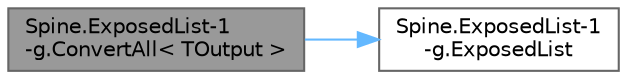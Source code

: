 digraph "Spine.ExposedList-1-g.ConvertAll&lt; TOutput &gt;"
{
 // LATEX_PDF_SIZE
  bgcolor="transparent";
  edge [fontname=Helvetica,fontsize=10,labelfontname=Helvetica,labelfontsize=10];
  node [fontname=Helvetica,fontsize=10,shape=box,height=0.2,width=0.4];
  rankdir="LR";
  Node1 [id="Node000001",label="Spine.ExposedList-1\l-g.ConvertAll\< TOutput \>",height=0.2,width=0.4,color="gray40", fillcolor="grey60", style="filled", fontcolor="black",tooltip=" "];
  Node1 -> Node2 [id="edge1_Node000001_Node000002",color="steelblue1",style="solid",tooltip=" "];
  Node2 [id="Node000002",label="Spine.ExposedList-1\l-g.ExposedList",height=0.2,width=0.4,color="grey40", fillcolor="white", style="filled",URL="$class_spine_1_1_exposed_list-1-g.html#ab8ce31918999084ca865fd6d34667c90",tooltip=" "];
}
